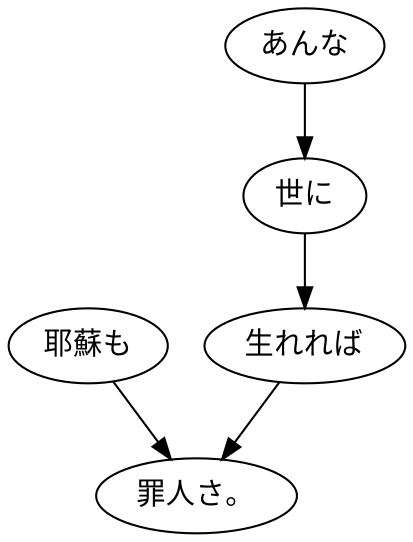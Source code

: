 digraph graph8095 {
	node0 [label="耶蘇も"];
	node1 [label="あんな"];
	node2 [label="世に"];
	node3 [label="生れれば"];
	node4 [label="罪人さ。"];
	node0 -> node4;
	node1 -> node2;
	node2 -> node3;
	node3 -> node4;
}
